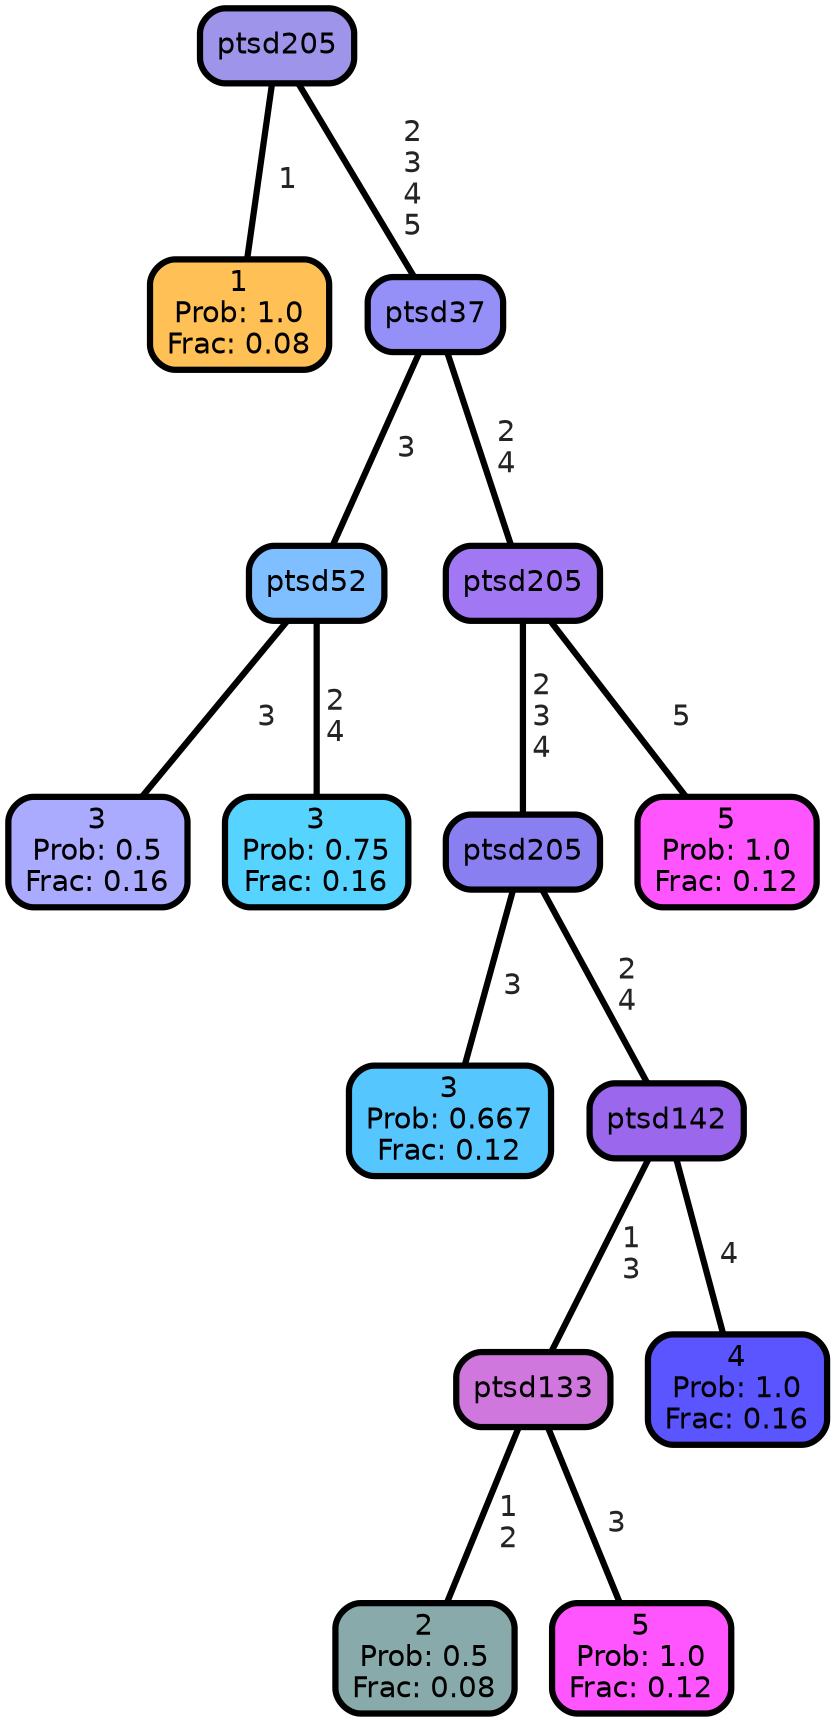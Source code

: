 graph Tree {
node [shape=box, style="filled, rounded",color="black",penwidth="3",fontcolor="black",                 fontname=helvetica] ;
graph [ranksep="0 equally", splines=straight,                 bgcolor=transparent, dpi=200] ;
edge [fontname=helvetica, fontweight=bold,fontcolor=grey14,color=black] ;
0 [label="1
Prob: 1.0
Frac: 0.08", fillcolor="#ffc155"] ;
1 [label="ptsd205", fillcolor="#9e94ea"] ;
2 [label="3
Prob: 0.5
Frac: 0.16", fillcolor="#aaaaff"] ;
3 [label="ptsd52", fillcolor="#80bfff"] ;
4 [label="3
Prob: 0.75
Frac: 0.16", fillcolor="#56d4ff"] ;
5 [label="ptsd37", fillcolor="#9590f7"] ;
6 [label="3
Prob: 0.667
Frac: 0.12", fillcolor="#56c6ff"] ;
7 [label="ptsd205", fillcolor="#8a7ff0"] ;
8 [label="2
Prob: 0.5
Frac: 0.08", fillcolor="#89aaaa"] ;
9 [label="ptsd133", fillcolor="#cf77dd"] ;
10 [label="5
Prob: 1.0
Frac: 0.12", fillcolor="#ff55ff"] ;
11 [label="ptsd142", fillcolor="#9b67ec"] ;
12 [label="4
Prob: 1.0
Frac: 0.16", fillcolor="#5a55ff"] ;
13 [label="ptsd205", fillcolor="#a177f3"] ;
14 [label="5
Prob: 1.0
Frac: 0.12", fillcolor="#ff55ff"] ;
1 -- 0 [label=" 1",penwidth=3] ;
1 -- 5 [label=" 2\n 3\n 4\n 5",penwidth=3] ;
3 -- 2 [label=" 3",penwidth=3] ;
3 -- 4 [label=" 2\n 4",penwidth=3] ;
5 -- 3 [label=" 3",penwidth=3] ;
5 -- 13 [label=" 2\n 4",penwidth=3] ;
7 -- 6 [label=" 3",penwidth=3] ;
7 -- 11 [label=" 2\n 4",penwidth=3] ;
9 -- 8 [label=" 1\n 2",penwidth=3] ;
9 -- 10 [label=" 3",penwidth=3] ;
11 -- 9 [label=" 1\n 3",penwidth=3] ;
11 -- 12 [label=" 4",penwidth=3] ;
13 -- 7 [label=" 2\n 3\n 4",penwidth=3] ;
13 -- 14 [label=" 5",penwidth=3] ;
{rank = same;}}